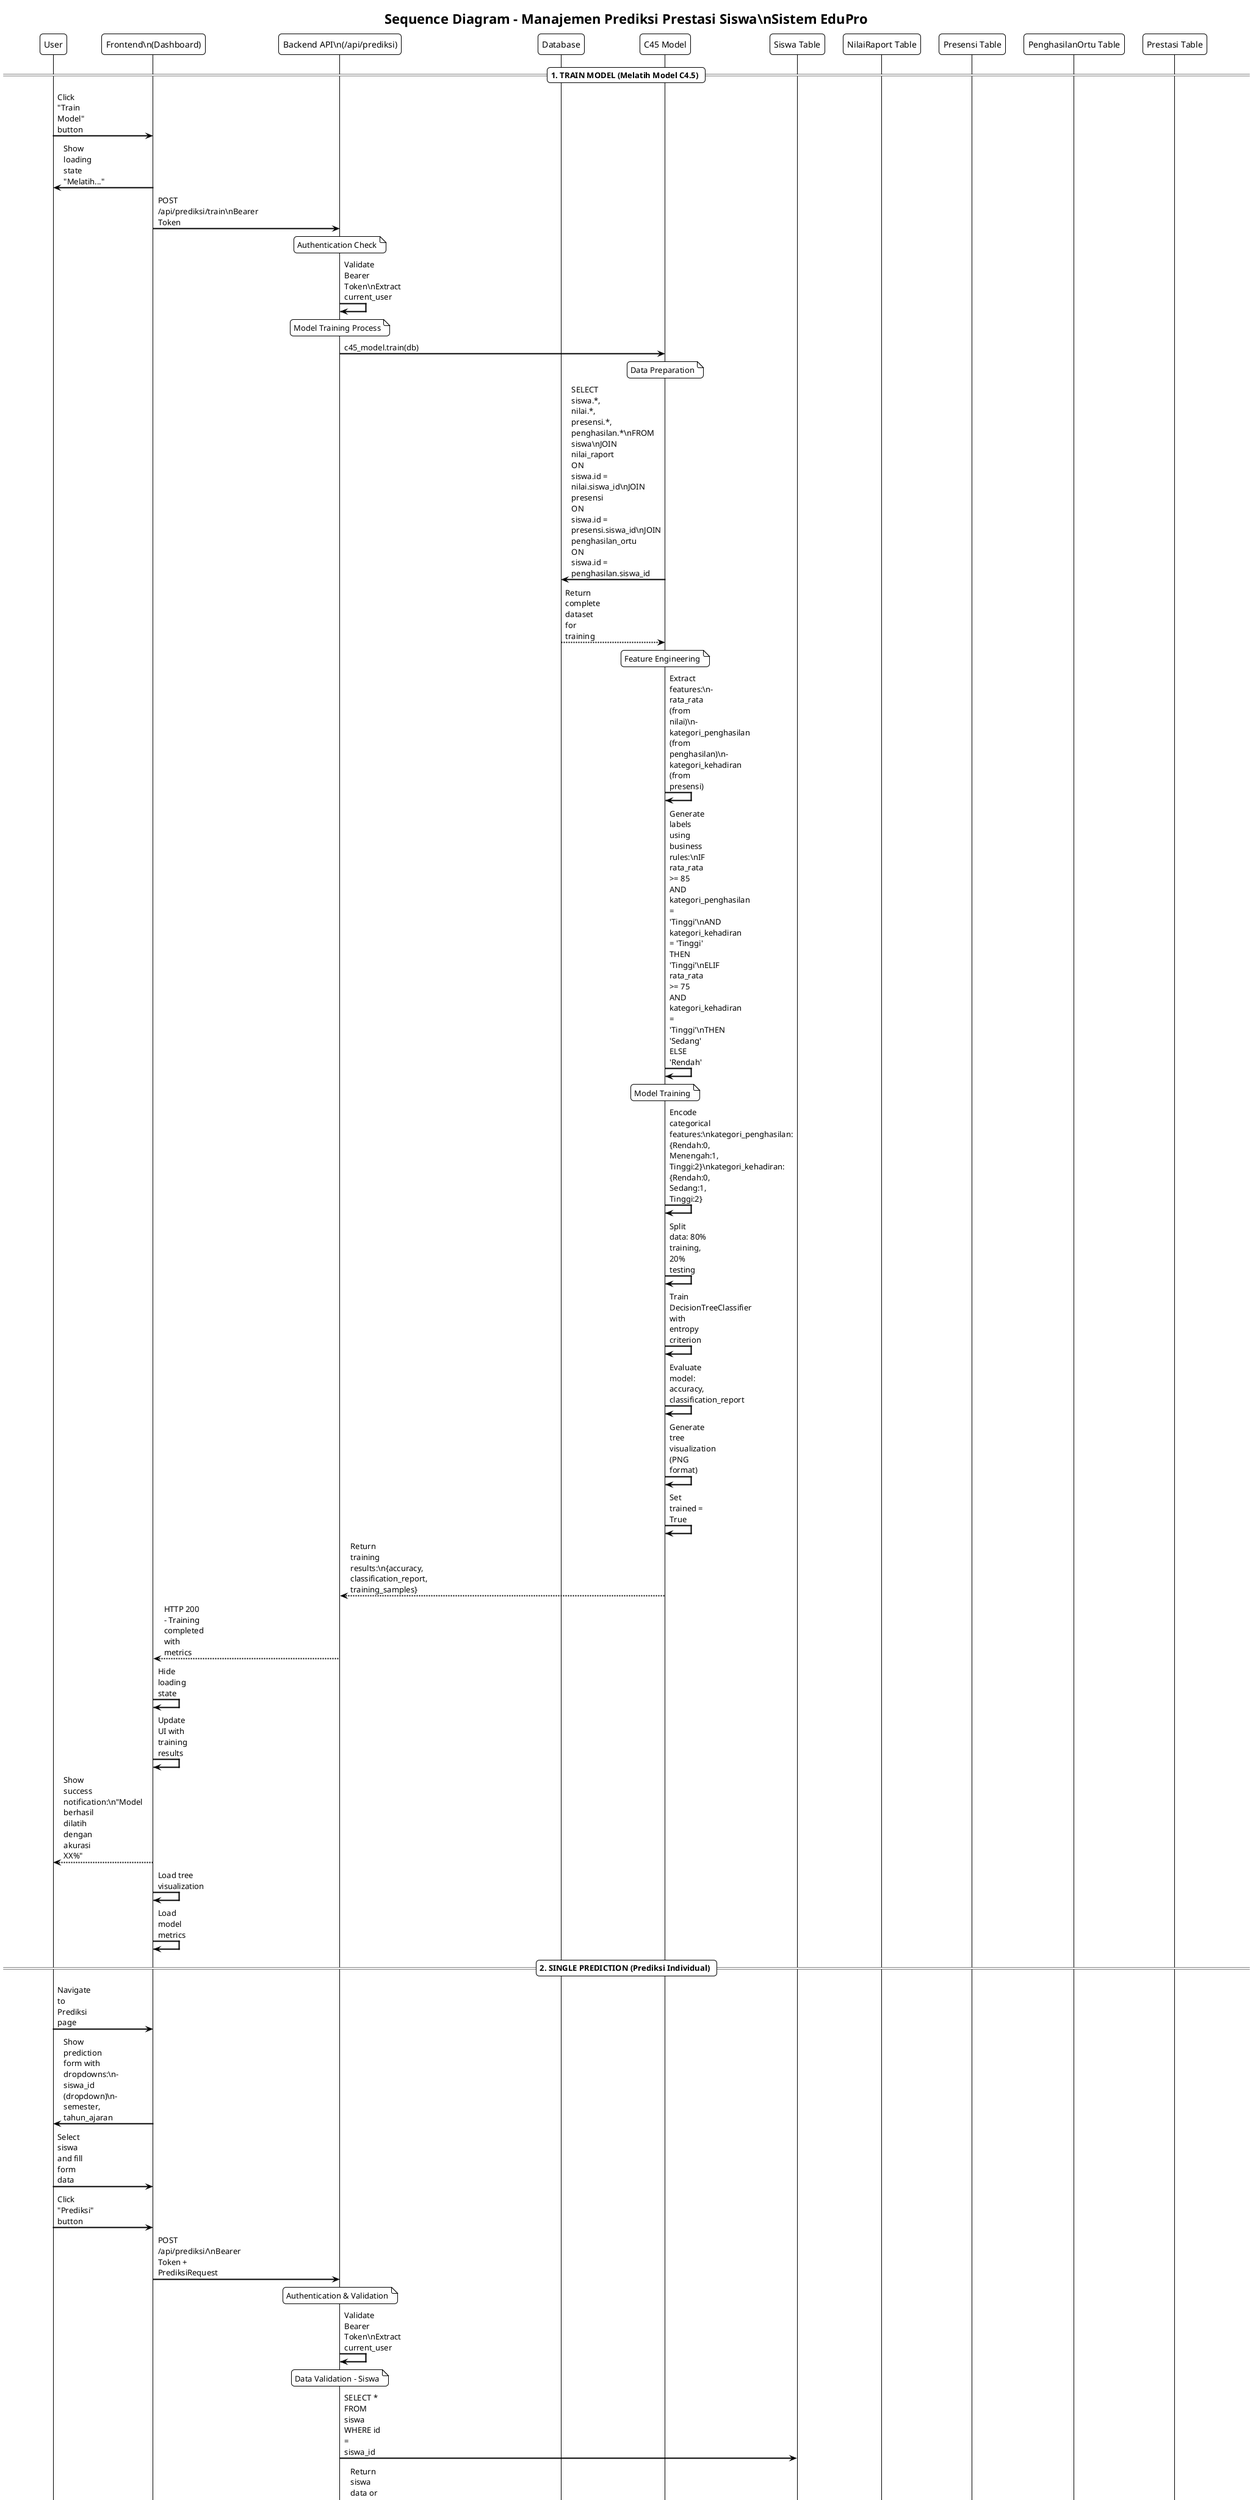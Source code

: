@startuml Sequence_Diagram_Manajemen_Prediksi
!theme plain
skinparam backgroundColor #FFFFFF
skinparam sequenceArrowThickness 2
skinparam roundcorner 10
skinparam maxmessagesize 60

title Sequence Diagram - Manajemen Prediksi Prestasi Siswa\\nSistem EduPro

participant "User" as U
participant "Frontend\\n(Dashboard)" as F
participant "Backend API\\n(/api/prediksi)" as A
participant "Database" as D
participant "C45 Model" as M
participant "Siswa Table" as S
participant "NilaiRaport Table" as N
participant "Presensi Table" as P
participant "PenghasilanOrtu Table" as PO
participant "Prestasi Table" as PR

== 1. TRAIN MODEL (Melatih Model C4.5) ==

U -> F: Click "Train Model" button
F -> U: Show loading state "Melatih..."

F -> A: POST /api/prediksi/train\\nBearer Token

note over A: Authentication Check
A -> A: Validate Bearer Token\\nExtract current_user

note over A: Model Training Process
A -> M: c45_model.train(db)

note over M: Data Preparation
M -> D: SELECT siswa.*, nilai.*, presensi.*, penghasilan.*\\nFROM siswa\\nJOIN nilai_raport ON siswa.id = nilai.siswa_id\\nJOIN presensi ON siswa.id = presensi.siswa_id\\nJOIN penghasilan_ortu ON siswa.id = penghasilan.siswa_id
D --> M: Return complete dataset for training

note over M: Feature Engineering
M -> M: Extract features:\\n- rata_rata (from nilai)\\n- kategori_penghasilan (from penghasilan)\\n- kategori_kehadiran (from presensi)
M -> M: Generate labels using business rules:\\nIF rata_rata >= 85 AND kategori_penghasilan = 'Tinggi'\\nAND kategori_kehadiran = 'Tinggi' THEN 'Tinggi'\\nELIF rata_rata >= 75 AND kategori_kehadiran = 'Tinggi'\\nTHEN 'Sedang' ELSE 'Rendah'

note over M: Model Training
M -> M: Encode categorical features:\\nkategori_penghasilan: {Rendah:0, Menengah:1, Tinggi:2}\\nkategori_kehadiran: {Rendah:0, Sedang:1, Tinggi:2}
M -> M: Split data: 80% training, 20% testing
M -> M: Train DecisionTreeClassifier with entropy criterion
M -> M: Evaluate model: accuracy, classification_report
M -> M: Generate tree visualization (PNG format)
M -> M: Set trained = True

M --> A: Return training results:\\n{accuracy, classification_report, training_samples}

A --> F: HTTP 200 - Training completed with metrics
F -> F: Hide loading state
F -> F: Update UI with training results
F --> U: Show success notification:\\n"Model berhasil dilatih dengan akurasi XX%"
F -> F: Load tree visualization
F -> F: Load model metrics

== 2. SINGLE PREDICTION (Prediksi Individual) ==

U -> F: Navigate to Prediksi page
F -> U: Show prediction form with dropdowns:\\n- siswa_id (dropdown)\\n- semester, tahun_ajaran

U -> F: Select siswa and fill form data
U -> F: Click "Prediksi" button

F -> A: POST /api/prediksi/\\nBearer Token + PrediksiRequest

note over A: Authentication & Validation
A -> A: Validate Bearer Token\\nExtract current_user

note over A: Data Validation - Siswa
A -> S: SELECT * FROM siswa WHERE id = siswa_id
S --> A: Return siswa data or null

alt Siswa tidak ditemukan
    A --> F: HTTP 404\\n"Siswa dengan ID tidak ditemukan"
    F --> U: Show error notification
else Siswa valid
    note over A: Data Validation - Nilai Raport
    A -> N: SELECT * FROM nilai_raport\\nWHERE siswa_id = ? AND semester = ?\\nAND tahun_ajaran = ?
    N --> A: Return nilai data or null
    
    alt Nilai tidak ditemukan
        A --> F: HTTP 404\\n"Data nilai tidak ditemukan untuk semester ini"
        F --> U: Show error notification
    else Nilai valid
        note over A: Data Validation - Presensi
        A -> P: SELECT * FROM presensi\\nWHERE siswa_id = ? AND semester = ?\\nAND tahun_ajaran = ?
        P --> A: Return presensi data or null
        
        alt Presensi tidak ditemukan
            A --> F: HTTP 404\\n"Data presensi tidak ditemukan untuk semester ini"
            F --> U: Show error notification
        else Presensi valid
            note over A: Data Validation - Penghasilan Ortu
            A -> PO: SELECT * FROM penghasilan_ortu\\nWHERE siswa_id = ?
            PO --> A: Return penghasilan data or null
            
            alt Penghasilan tidak ditemukan
                A --> F: HTTP 404\\n"Data penghasilan orang tua tidak ditemukan"
                F --> U: Show error notification
            else Data lengkap
                note over A: Model Check & Auto-Train
                alt Model belum dilatih
                    A -> M: Check c45_model.trained
                    M --> A: Return False
                    A -> M: c45_model.train(db)
                    M --> A: Auto-training completed
                end
                
                note over A: Prediction Process
                A -> A: Prepare prediction_data:\\n{rata_rata: nilai.rata_rata,\\nkategori_penghasilan: penghasilan.kategori_penghasilan,\\nkategori_kehadiran: presensi.kategori_kehadiran}
                
                A -> M: c45_model.predict(prediction_data)
                
                note over M: Model Prediction
                M -> M: Validate input features
                M -> M: Convert categorical to numeric:\\nkategori_penghasilan: {Rendah:0, Menengah:1, Tinggi:2}\\nkategori_kehadiran: {Rendah:0, Sedang:1, Tinggi:2}
                M -> M: Create DataFrame with features
                M -> M: model.predict(X_pred) -> prediction
                M -> M: model.predict_proba(X_pred) -> confidence
                M -> M: Get feature_importances from model
                
                M --> A: Return prediction result:\\n{prediksi, confidence, feature_importances}
                
                note over A: Save Prediction Result
                A -> PR: Check existing prediction:\\nSELECT * FROM prestasi\\nWHERE siswa_id = ? AND semester = ?\\nAND tahun_ajaran = ?
                PR --> A: Return existing record or null
                
                alt Prediction exists
                    A -> PR: UPDATE prestasi SET\\nprediksi_prestasi = ?, confidence = ?,\\nupdated_at = CURRENT_TIMESTAMP\\nWHERE id = ?
                else New prediction
                    A -> PR: INSERT INTO prestasi\\n(siswa_id, semester, tahun_ajaran,\\nprediksi_prestasi, confidence)
                end
                
                note over A: Prepare Response
                A -> A: Build comprehensive response:\\n{siswa_id, nama_siswa, prediksi_prestasi,\\nconfidence, detail_faktor}
                
                A --> F: HTTP 200 - Prediction result with details
                F -> F: Display prediction results:\\n- Prediksi Prestasi\\n- Confidence Level\\n- Detail Faktor (nilai, kehadiran, penghasilan)\\n- Feature Importances
                F --> U: Show prediction results with visual indicators
            end
        end
    end
end

== 3. BATCH PREDICTION (Prediksi Massal) ==

U -> F: Click "Prediksi Massal" tab
F -> U: Show batch prediction form:\\n- semester (dropdown)\\n- tahun_ajaran (dropdown)

U -> F: Select semester and tahun_ajaran
U -> F: Click "Prediksi Semua Siswa" button

F -> A: POST /api/prediksi/batch\\nBearer Token + {semester, tahun_ajaran}

note over A: Authentication & Validation
A -> A: Validate Bearer Token\\nExtract current_user
A -> A: Validate semester and tahun_ajaran not empty

note over A: Model Check & Auto-Train
alt Model belum dilatih
    A -> M: Check c45_model.trained
    M --> A: Return False
    A -> M: c45_model.train(db)
    M --> A: Auto-training completed
end

note over A: Get Students with Complete Data
A -> D: Complex JOIN query:\\nSELECT DISTINCT siswa.*\\nFROM siswa\\nJOIN nilai_raport ON siswa.id = nilai_raport.siswa_id\\nJOIN presensi ON siswa.id = presensi.siswa_id\\nJOIN penghasilan_ortu ON siswa.id = penghasilan_ortu.siswa_id\\nWHERE nilai_raport.semester = ? AND nilai_raport.tahun_ajaran = ?\\nAND presensi.semester = ? AND presensi.tahun_ajaran = ?

D --> A: Return list of students with complete data

alt No students found
    A --> F: HTTP 404\\n"Tidak ada siswa dengan data lengkap"
    F --> U: Show error notification
else Students found
    note over A: Batch Prediction Loop
    A -> A: Initialize results array, counters
    
    loop For each student
        A -> N: Get nilai for student
        A -> P: Get presensi for student
        A -> PO: Get penghasilan for student
        
        alt Data complete for student
            A -> M: c45_model.predict(student_data)
            M --> A: Return prediction result
            
            A -> PR: Save/Update prediction in database
            A -> A: Add to results array, increment success_count
        else Data incomplete
            A -> A: Add to errors array, increment error_count
        end
    end
    
    note over A: Batch Results Summary
    A --> F: HTTP 200 - Batch prediction results:\\n{results, success_count, error_count, errors}
    
    F -> F: Display batch results:\\n- Total predictions: success_count\\n- Errors: error_count\\n- Results table with all predictions
    F --> U: Show batch prediction summary with detailed results
end

== 4. PREDICTION HISTORY (Riwayat Prediksi) ==

U -> F: Click "Riwayat Prediksi" menu
F -> A: GET /api/prediksi/history?skip=0&limit=10\\nBearer Token

note over A: Authentication & Data Retrieval
A -> A: Validate Bearer Token\\nExtract current_user

A -> D: SELECT prestasi.*, siswa.nama as nama_siswa\\nFROM prestasi\\nJOIN siswa ON prestasi.siswa_id = siswa.id\\nORDER BY prestasi.created_at DESC\\nLIMIT 10 OFFSET 0

D --> A: Return prediction history with siswa names

A --> F: HTTP 200 - Array of prediction history
F -> F: Populate history table:\\n- Nama Siswa\\n- Semester, Tahun Ajaran\\n- Prediksi Prestasi\\n- Confidence\\n- Tanggal Prediksi\\n- Actions (Delete)

F --> U: Display prediction history table with pagination

note over U,PR: 4a. DELETE PREDICTION HISTORY
U -> F: Click "Delete" button on history row
F -> U: Show confirmation modal:\\n"Yakin hapus riwayat prediksi ini?"

U -> F: Confirm deletion
F -> A: DELETE /api/prediksi/history/{prestasi_id}\\nBearer Token

A -> A: Validate Bearer Token
A -> PR: SELECT * FROM prestasi WHERE id = prestasi_id
PR --> A: Return prestasi record or null

alt Prestasi not found
    A --> F: HTTP 404\\n"Riwayat prediksi tidak ditemukan"
    F --> U: Show error notification
else Prestasi found
    A -> PR: DELETE FROM prestasi WHERE id = prestasi_id
    A --> F: HTTP 204 - No Content
    F -> F: Remove row from table
    F --> U: Show success notification\\n"Riwayat prediksi berhasil dihapus"
end

== 5. EXPORT PREDICTION HISTORY (Export Excel) ==

U -> F: Click "Export Excel" button in history page
F -> A: GET /api/prediksi/history/export/excel\\nBearer Token

note over A: Authentication & Data Collection
A -> A: Validate Bearer Token\\nExtract current_user

A -> D: SELECT prestasi.*, siswa.nama as nama_siswa,\\nsis wa.nis, siswa.kelas\\nFROM prestasi\\nJOIN siswa ON prestasi.siswa_id = siswa.id\\nORDER BY prestasi.created_at DESC

D --> A: Return complete prediction history

note over A: Excel Generation
A -> A: Create pandas DataFrame with columns:\\n- NIS, Nama Siswa, Kelas\\n- Semester, Tahun Ajaran\\n- Prediksi Prestasi, Confidence\\n- Tanggal Prediksi
A -> A: Generate Excel file in memory (BytesIO)
A -> A: Set proper headers:\\nContent-Type: application/vnd.openxmlformats\\nContent-Disposition: attachment; filename="Riwayat_Prediksi.xlsx"

A --> F: StreamingResponse with Excel file
F -> F: Trigger browser download
F --> U: Download Excel file "Riwayat_Prediksi.xlsx"

== 6. MODEL VISUALIZATION & METRICS ==

U -> F: Click "Visualisasi Model" tab

note over U,PR: 6a. TREE VISUALIZATION
F -> A: GET /api/prediksi/visualization\\nBearer Token

alt Model not trained
    A --> F: HTTP 400\\n"Model belum dilatih"
    F --> U: Show error notification
else Model trained
    A -> M: c45_model.visualize()
    M -> M: Generate tree visualization as base64 PNG
    M --> A: Return base64 image string
    
    A --> F: HTTP 200 - {status: "success", image: base64_data}
    F -> F: Display tree visualization image
    F --> U: Show decision tree visualization
end

note over U,PR: 6b. MODEL METRICS
F -> A: GET /api/prediksi/model-metrics\\nBearer Token

alt Model not trained
    A --> F: HTTP 400\\n"Model belum dilatih"
    F --> U: Show error notification
else Model trained
    A -> M: c45_model.get_model_metrics()
    M --> A: Return model metrics:\\n{accuracy, precision, recall, f1_score}
    
    A --> F: HTTP 200 - Model metrics with last_trained
    F -> F: Display metrics dashboard:\\n- Accuracy gauge\\n- Precision, Recall, F1-Score cards\\n- Last trained timestamp
    F --> U: Show model performance metrics
end

note over U,PR: 6c. CONFUSION MATRIX
F -> A: GET /api/prediksi/confusion-matrix\\nBearer Token

alt Model not trained
    A --> F: HTTP 400\\n"Model belum dilatih"
    F --> U: Show error notification
else Model trained
    A -> M: c45_model.get_confusion_matrix()
    M --> A: Return confusion matrix data:\\n[[10,2,1], [1,15,2], [0,1,12]]
    
    A --> F: HTTP 200 - Confusion matrix with labels
    F -> F: Generate confusion matrix heatmap
    F --> U: Show confusion matrix visualization
end

== 7. GENERATE DUMMY DATA (Testing Support) ==

U -> F: Click "Generate Data Dummy" button
F -> U: Show input form: "Jumlah data (10-1000)"

U -> F: Enter count (e.g., 100)
U -> F: Click "Generate" button

F -> A: POST /api/prediksi/generate-dummy-data\\nBearer Token + {count: 100}

note over A: Authentication & Validation
A -> A: Validate Bearer Token
A -> A: Validate count (min: 10, max: 1000)

note over A: Dummy Data Generation
A -> A: Generate random siswa data with realistic names
A -> A: Generate random nilai data (rata_rata: 60-95)
A -> A: Generate random presensi data with calculated categories
A -> A: Generate random penghasilan data with categories

A -> S: INSERT siswa dummy data
A -> N: INSERT nilai dummy data
A -> P: INSERT presensi dummy data
A -> PO: INSERT penghasilan dummy data

A --> F: HTTP 201 - Data generation completed:\\n{message, siswa_count, nilai_count, presensi_count, penghasilan_count}

F --> U: Show success notification:\\n"Berhasil generate 100 data dummy"

@enduml 